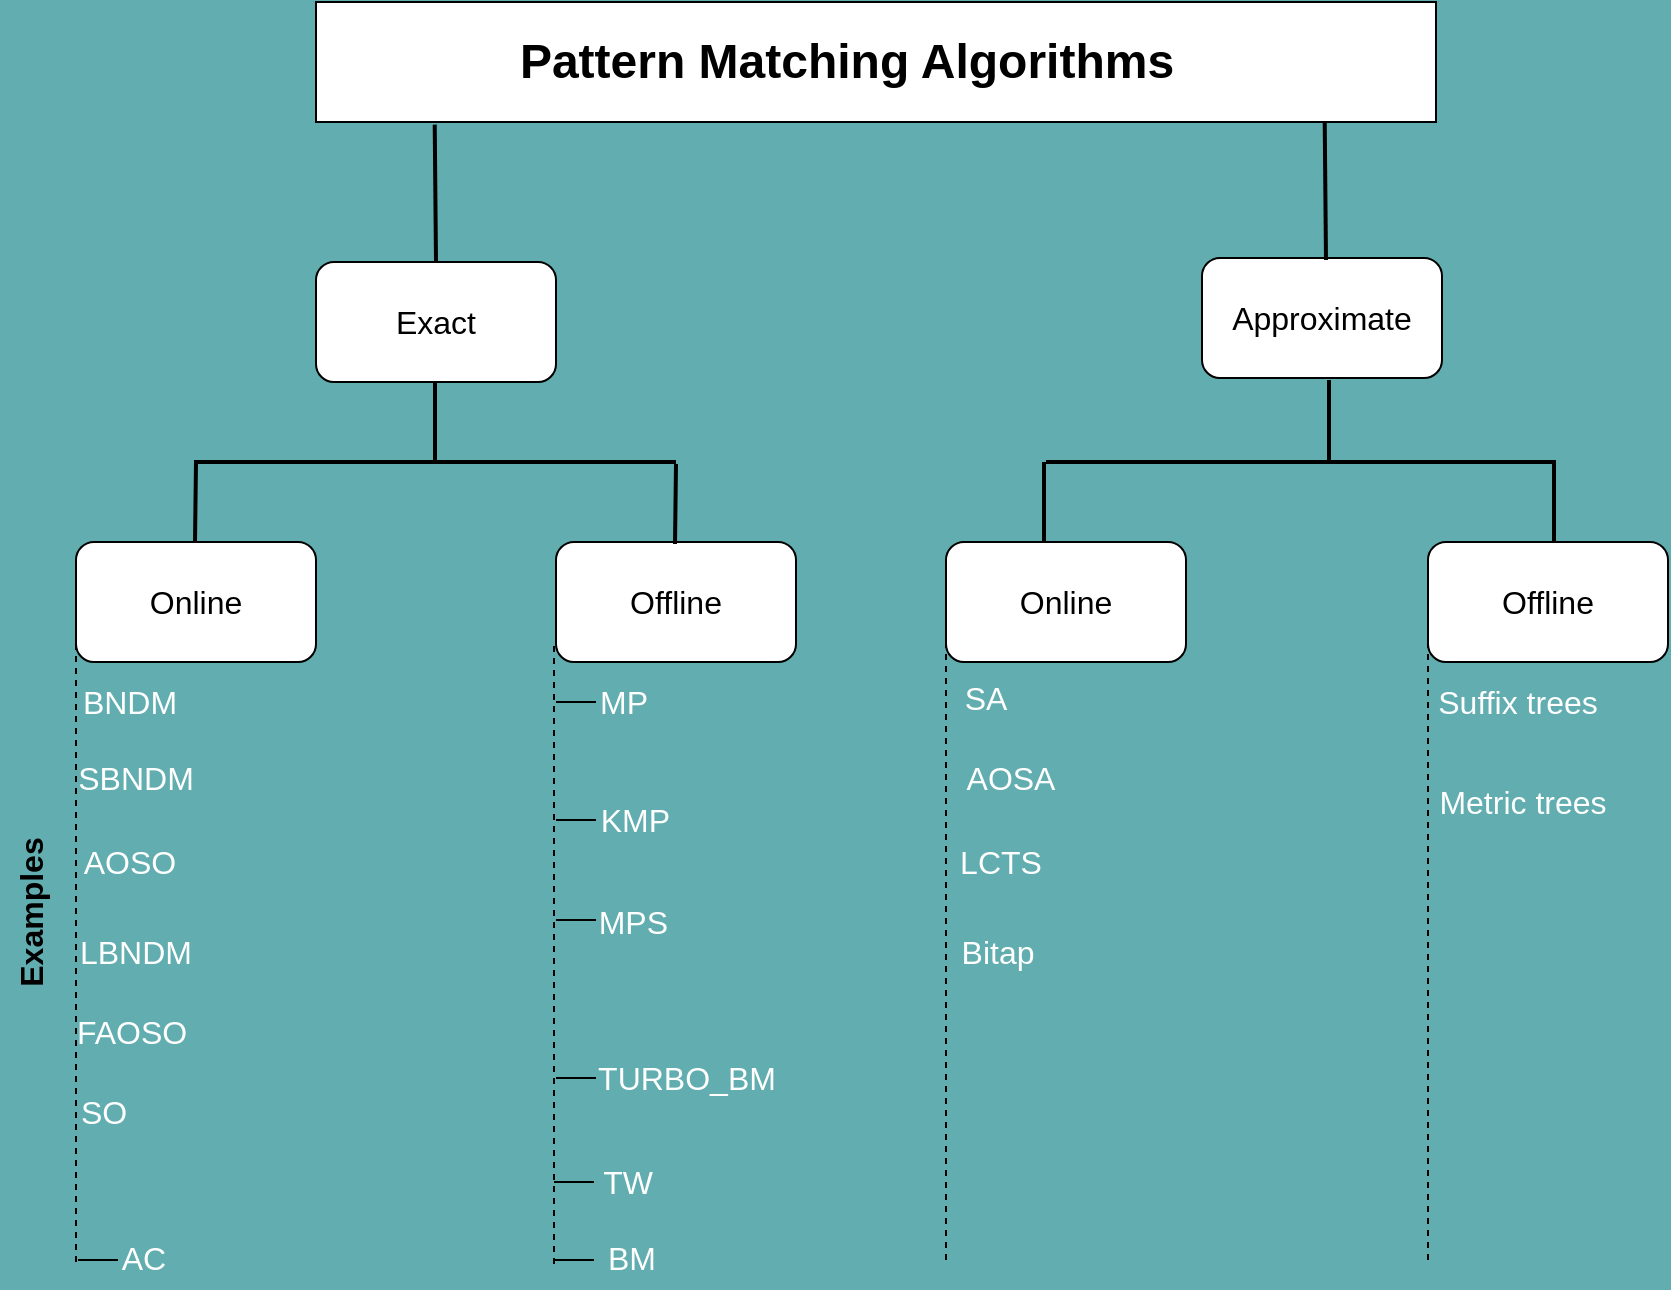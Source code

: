 <mxfile version="20.0.0" type="github">
  <diagram id="-p__1ZMTshBO_-eSBYka" name="Page-1">
    <mxGraphModel dx="1196" dy="713" grid="1" gridSize="10" guides="1" tooltips="1" connect="1" arrows="1" fold="1" page="1" pageScale="1" pageWidth="850" pageHeight="1100" background="#61ADB0" math="0" shadow="0">
      <root>
        <mxCell id="0" />
        <mxCell id="1" parent="0" />
        <mxCell id="feFIpkgyWD4qysGt8sMT-2" value="&lt;font style=&quot;font-size: 16px;&quot;&gt;Exact&lt;/font&gt;" style="rounded=1;whiteSpace=wrap;html=1;" vertex="1" parent="1">
          <mxGeometry x="160" y="140" width="120" height="60" as="geometry" />
        </mxCell>
        <mxCell id="feFIpkgyWD4qysGt8sMT-3" value="&lt;font style=&quot;font-size: 16px;&quot;&gt;Approximate&lt;/font&gt;" style="rounded=1;whiteSpace=wrap;html=1;" vertex="1" parent="1">
          <mxGeometry x="603" y="138" width="120" height="60" as="geometry" />
        </mxCell>
        <mxCell id="feFIpkgyWD4qysGt8sMT-4" value="Online" style="rounded=1;whiteSpace=wrap;html=1;fontSize=16;" vertex="1" parent="1">
          <mxGeometry x="40" y="280" width="120" height="60" as="geometry" />
        </mxCell>
        <mxCell id="feFIpkgyWD4qysGt8sMT-5" value="Offline" style="rounded=1;whiteSpace=wrap;html=1;fontSize=16;" vertex="1" parent="1">
          <mxGeometry x="280" y="280" width="120" height="60" as="geometry" />
        </mxCell>
        <mxCell id="feFIpkgyWD4qysGt8sMT-6" value="Online" style="rounded=1;whiteSpace=wrap;html=1;fontSize=16;" vertex="1" parent="1">
          <mxGeometry x="475" y="280" width="120" height="60" as="geometry" />
        </mxCell>
        <mxCell id="feFIpkgyWD4qysGt8sMT-7" value="Offline" style="rounded=1;whiteSpace=wrap;html=1;fontSize=16;" vertex="1" parent="1">
          <mxGeometry x="716" y="280" width="120" height="60" as="geometry" />
        </mxCell>
        <mxCell id="feFIpkgyWD4qysGt8sMT-8" value="" style="endArrow=none;html=1;rounded=0;fontSize=16;strokeWidth=2;" edge="1" parent="1">
          <mxGeometry width="50" height="50" relative="1" as="geometry">
            <mxPoint x="99" y="240" as="sourcePoint" />
            <mxPoint x="340" y="240" as="targetPoint" />
          </mxGeometry>
        </mxCell>
        <mxCell id="feFIpkgyWD4qysGt8sMT-9" value="" style="endArrow=none;html=1;rounded=0;fontSize=16;strokeWidth=2;" edge="1" parent="1">
          <mxGeometry width="50" height="50" relative="1" as="geometry">
            <mxPoint x="219.5" y="240" as="sourcePoint" />
            <mxPoint x="219.5" y="200" as="targetPoint" />
          </mxGeometry>
        </mxCell>
        <mxCell id="feFIpkgyWD4qysGt8sMT-10" value="" style="endArrow=none;html=1;rounded=0;fontSize=16;strokeWidth=2;" edge="1" parent="1">
          <mxGeometry width="50" height="50" relative="1" as="geometry">
            <mxPoint x="666.5" y="239" as="sourcePoint" />
            <mxPoint x="666.5" y="199" as="targetPoint" />
          </mxGeometry>
        </mxCell>
        <mxCell id="feFIpkgyWD4qysGt8sMT-11" value="" style="endArrow=none;html=1;rounded=0;fontSize=16;strokeWidth=2;" edge="1" parent="1">
          <mxGeometry width="50" height="50" relative="1" as="geometry">
            <mxPoint x="99.5" y="280" as="sourcePoint" />
            <mxPoint x="100" y="240" as="targetPoint" />
          </mxGeometry>
        </mxCell>
        <mxCell id="feFIpkgyWD4qysGt8sMT-12" value="" style="endArrow=none;html=1;rounded=0;fontSize=16;strokeWidth=2;" edge="1" parent="1">
          <mxGeometry width="50" height="50" relative="1" as="geometry">
            <mxPoint x="339.5" y="281" as="sourcePoint" />
            <mxPoint x="340" y="241" as="targetPoint" />
          </mxGeometry>
        </mxCell>
        <mxCell id="feFIpkgyWD4qysGt8sMT-13" value="" style="endArrow=none;html=1;rounded=0;fontSize=16;strokeWidth=2;" edge="1" parent="1">
          <mxGeometry width="50" height="50" relative="1" as="geometry">
            <mxPoint x="525" y="240" as="sourcePoint" />
            <mxPoint x="780" y="240" as="targetPoint" />
          </mxGeometry>
        </mxCell>
        <mxCell id="feFIpkgyWD4qysGt8sMT-14" value="" style="endArrow=none;html=1;rounded=0;fontSize=16;strokeWidth=2;" edge="1" parent="1">
          <mxGeometry width="50" height="50" relative="1" as="geometry">
            <mxPoint x="524" y="280" as="sourcePoint" />
            <mxPoint x="524" y="240" as="targetPoint" />
          </mxGeometry>
        </mxCell>
        <mxCell id="feFIpkgyWD4qysGt8sMT-15" value="" style="endArrow=none;html=1;rounded=0;fontSize=16;strokeWidth=2;" edge="1" parent="1">
          <mxGeometry width="50" height="50" relative="1" as="geometry">
            <mxPoint x="779" y="280" as="sourcePoint" />
            <mxPoint x="779" y="240" as="targetPoint" />
          </mxGeometry>
        </mxCell>
        <mxCell id="feFIpkgyWD4qysGt8sMT-16" value="" style="rounded=0;whiteSpace=wrap;html=1;fontSize=16;" vertex="1" parent="1">
          <mxGeometry x="160" y="10" width="560" height="60" as="geometry" />
        </mxCell>
        <mxCell id="feFIpkgyWD4qysGt8sMT-1" value="Pattern Matching Algorithms" style="text;strokeColor=none;fillColor=none;html=1;fontSize=24;fontStyle=1;verticalAlign=middle;align=center;" vertex="1" parent="1">
          <mxGeometry x="360" y="25" width="130" height="30" as="geometry" />
        </mxCell>
        <mxCell id="feFIpkgyWD4qysGt8sMT-18" value="" style="endArrow=none;html=1;rounded=0;fontSize=16;strokeWidth=2;entryX=0.106;entryY=1.022;entryDx=0;entryDy=0;entryPerimeter=0;" edge="1" parent="1" target="feFIpkgyWD4qysGt8sMT-16">
          <mxGeometry width="50" height="50" relative="1" as="geometry">
            <mxPoint x="220" y="140" as="sourcePoint" />
            <mxPoint x="220" y="80" as="targetPoint" />
          </mxGeometry>
        </mxCell>
        <mxCell id="feFIpkgyWD4qysGt8sMT-19" value="" style="endArrow=none;html=1;rounded=0;fontSize=16;strokeWidth=2;entryX=0.106;entryY=1.022;entryDx=0;entryDy=0;entryPerimeter=0;" edge="1" parent="1">
          <mxGeometry width="50" height="50" relative="1" as="geometry">
            <mxPoint x="665" y="139" as="sourcePoint" />
            <mxPoint x="664.36" y="70.32" as="targetPoint" />
          </mxGeometry>
        </mxCell>
        <mxCell id="feFIpkgyWD4qysGt8sMT-20" value="" style="endArrow=none;html=1;rounded=0;fontSize=16;strokeWidth=1;dashed=1;" edge="1" parent="1">
          <mxGeometry width="50" height="50" relative="1" as="geometry">
            <mxPoint x="40" y="640" as="sourcePoint" />
            <mxPoint x="40" y="330" as="targetPoint" />
          </mxGeometry>
        </mxCell>
        <mxCell id="feFIpkgyWD4qysGt8sMT-21" value="" style="endArrow=none;html=1;rounded=0;fontSize=16;strokeWidth=1;dashed=1;" edge="1" parent="1">
          <mxGeometry width="50" height="50" relative="1" as="geometry">
            <mxPoint x="279" y="641" as="sourcePoint" />
            <mxPoint x="279" y="331" as="targetPoint" />
          </mxGeometry>
        </mxCell>
        <mxCell id="feFIpkgyWD4qysGt8sMT-22" value="" style="endArrow=none;html=1;rounded=0;fontSize=16;strokeWidth=1;dashed=1;" edge="1" parent="1">
          <mxGeometry width="50" height="50" relative="1" as="geometry">
            <mxPoint x="475" y="639" as="sourcePoint" />
            <mxPoint x="475" y="329" as="targetPoint" />
          </mxGeometry>
        </mxCell>
        <mxCell id="feFIpkgyWD4qysGt8sMT-23" value="" style="endArrow=none;html=1;rounded=0;fontSize=16;strokeWidth=1;dashed=1;" edge="1" parent="1">
          <mxGeometry width="50" height="50" relative="1" as="geometry">
            <mxPoint x="716" y="639" as="sourcePoint" />
            <mxPoint x="716" y="329" as="targetPoint" />
          </mxGeometry>
        </mxCell>
        <mxCell id="feFIpkgyWD4qysGt8sMT-24" value="" style="endArrow=none;html=1;rounded=0;fontSize=16;strokeWidth=1;" edge="1" parent="1">
          <mxGeometry width="50" height="50" relative="1" as="geometry">
            <mxPoint x="280" y="360" as="sourcePoint" />
            <mxPoint x="300" y="360" as="targetPoint" />
          </mxGeometry>
        </mxCell>
        <mxCell id="feFIpkgyWD4qysGt8sMT-25" value="" style="endArrow=none;html=1;rounded=0;fontSize=16;strokeWidth=1;" edge="1" parent="1">
          <mxGeometry width="50" height="50" relative="1" as="geometry">
            <mxPoint x="280" y="419" as="sourcePoint" />
            <mxPoint x="300" y="419" as="targetPoint" />
          </mxGeometry>
        </mxCell>
        <mxCell id="feFIpkgyWD4qysGt8sMT-26" value="&lt;font color=&quot;#ffffff&quot;&gt;MP&lt;/font&gt;" style="text;html=1;strokeColor=none;fillColor=none;align=center;verticalAlign=middle;whiteSpace=wrap;rounded=0;fontSize=16;fontColor=#000000;" vertex="1" parent="1">
          <mxGeometry x="284" y="345" width="60" height="30" as="geometry" />
        </mxCell>
        <mxCell id="feFIpkgyWD4qysGt8sMT-27" value="&lt;font color=&quot;#ffffff&quot;&gt;&amp;nbsp; &amp;nbsp;KMP&lt;/font&gt;" style="text;html=1;strokeColor=none;fillColor=none;align=center;verticalAlign=middle;whiteSpace=wrap;rounded=0;fontSize=16;" vertex="1" parent="1">
          <mxGeometry x="283" y="404" width="60" height="30" as="geometry" />
        </mxCell>
        <mxCell id="feFIpkgyWD4qysGt8sMT-28" value="&lt;font color=&quot;#ffffff&quot;&gt;&amp;nbsp; &amp;nbsp;MPS&lt;/font&gt;" style="text;html=1;strokeColor=none;fillColor=none;align=center;verticalAlign=middle;whiteSpace=wrap;rounded=0;fontSize=16;" vertex="1" parent="1">
          <mxGeometry x="282" y="455" width="60" height="30" as="geometry" />
        </mxCell>
        <mxCell id="feFIpkgyWD4qysGt8sMT-29" value="" style="endArrow=none;html=1;rounded=0;fontSize=16;strokeWidth=1;" edge="1" parent="1">
          <mxGeometry width="50" height="50" relative="1" as="geometry">
            <mxPoint x="280" y="469" as="sourcePoint" />
            <mxPoint x="300" y="469" as="targetPoint" />
          </mxGeometry>
        </mxCell>
        <mxCell id="feFIpkgyWD4qysGt8sMT-34" value="" style="endArrow=none;html=1;rounded=0;fontSize=16;strokeWidth=1;" edge="1" parent="1">
          <mxGeometry width="50" height="50" relative="1" as="geometry">
            <mxPoint x="280" y="548" as="sourcePoint" />
            <mxPoint x="300" y="548" as="targetPoint" />
          </mxGeometry>
        </mxCell>
        <mxCell id="feFIpkgyWD4qysGt8sMT-35" value="" style="endArrow=none;html=1;rounded=0;fontSize=16;strokeWidth=1;" edge="1" parent="1">
          <mxGeometry width="50" height="50" relative="1" as="geometry">
            <mxPoint x="279" y="600" as="sourcePoint" />
            <mxPoint x="299" y="600" as="targetPoint" />
          </mxGeometry>
        </mxCell>
        <mxCell id="feFIpkgyWD4qysGt8sMT-37" value="BM" style="text;html=1;strokeColor=none;fillColor=none;align=center;verticalAlign=middle;whiteSpace=wrap;rounded=0;fontSize=16;fontColor=#FFFFFF;" vertex="1" parent="1">
          <mxGeometry x="288" y="623" width="60" height="30" as="geometry" />
        </mxCell>
        <mxCell id="feFIpkgyWD4qysGt8sMT-38" value="TURBO_BM" style="text;html=1;strokeColor=none;fillColor=none;align=center;verticalAlign=middle;whiteSpace=wrap;rounded=0;fontSize=16;fontColor=#FFFFFF;" vertex="1" parent="1">
          <mxGeometry x="285.5" y="533" width="119" height="30" as="geometry" />
        </mxCell>
        <mxCell id="feFIpkgyWD4qysGt8sMT-39" value="" style="endArrow=none;html=1;rounded=0;fontSize=16;strokeWidth=1;" edge="1" parent="1">
          <mxGeometry width="50" height="50" relative="1" as="geometry">
            <mxPoint x="279" y="639" as="sourcePoint" />
            <mxPoint x="299" y="639" as="targetPoint" />
          </mxGeometry>
        </mxCell>
        <mxCell id="feFIpkgyWD4qysGt8sMT-40" value="TW" style="text;html=1;strokeColor=none;fillColor=none;align=center;verticalAlign=middle;whiteSpace=wrap;rounded=0;fontSize=16;fontColor=#FFFFFF;" vertex="1" parent="1">
          <mxGeometry x="286" y="585" width="60" height="30" as="geometry" />
        </mxCell>
        <mxCell id="feFIpkgyWD4qysGt8sMT-44" value="" style="endArrow=none;html=1;rounded=0;fontSize=16;strokeWidth=1;" edge="1" parent="1">
          <mxGeometry width="50" height="50" relative="1" as="geometry">
            <mxPoint x="41" y="639" as="sourcePoint" />
            <mxPoint x="61" y="639" as="targetPoint" />
          </mxGeometry>
        </mxCell>
        <mxCell id="feFIpkgyWD4qysGt8sMT-45" value="SA" style="text;html=1;strokeColor=none;fillColor=none;align=center;verticalAlign=middle;whiteSpace=wrap;rounded=0;fontSize=16;fontColor=#FFFFFF;" vertex="1" parent="1">
          <mxGeometry x="455" y="343" width="80" height="30" as="geometry" />
        </mxCell>
        <mxCell id="feFIpkgyWD4qysGt8sMT-47" value="AOSA" style="text;html=1;strokeColor=none;fillColor=none;align=center;verticalAlign=middle;whiteSpace=wrap;rounded=0;fontSize=16;fontColor=#FFFFFF;" vertex="1" parent="1">
          <mxGeometry x="475" y="380" width="65" height="36" as="geometry" />
        </mxCell>
        <mxCell id="feFIpkgyWD4qysGt8sMT-48" value="LCTS" style="text;html=1;strokeColor=none;fillColor=none;align=center;verticalAlign=middle;whiteSpace=wrap;rounded=0;fontSize=16;fontColor=#FFFFFF;" vertex="1" parent="1">
          <mxGeometry x="455" y="425" width="95" height="30" as="geometry" />
        </mxCell>
        <mxCell id="feFIpkgyWD4qysGt8sMT-49" value="BNDM" style="text;html=1;strokeColor=none;fillColor=none;align=center;verticalAlign=middle;whiteSpace=wrap;rounded=0;fontSize=16;fontColor=#FFFFFF;" vertex="1" parent="1">
          <mxGeometry x="37" y="345" width="60" height="30" as="geometry" />
        </mxCell>
        <mxCell id="feFIpkgyWD4qysGt8sMT-50" value="SBNDM" style="text;html=1;strokeColor=none;fillColor=none;align=center;verticalAlign=middle;whiteSpace=wrap;rounded=0;fontSize=16;fontColor=#FFFFFF;" vertex="1" parent="1">
          <mxGeometry x="40" y="383" width="60" height="30" as="geometry" />
        </mxCell>
        <mxCell id="feFIpkgyWD4qysGt8sMT-51" value="AOSO" style="text;html=1;strokeColor=none;fillColor=none;align=center;verticalAlign=middle;whiteSpace=wrap;rounded=0;fontSize=16;fontColor=#FFFFFF;" vertex="1" parent="1">
          <mxGeometry x="37" y="425" width="60" height="30" as="geometry" />
        </mxCell>
        <mxCell id="feFIpkgyWD4qysGt8sMT-52" value="LBNDM" style="text;html=1;strokeColor=none;fillColor=none;align=center;verticalAlign=middle;whiteSpace=wrap;rounded=0;fontSize=16;fontColor=#FFFFFF;" vertex="1" parent="1">
          <mxGeometry x="40" y="470" width="60" height="30" as="geometry" />
        </mxCell>
        <mxCell id="feFIpkgyWD4qysGt8sMT-53" value="FAOSO" style="text;html=1;strokeColor=none;fillColor=none;align=center;verticalAlign=middle;whiteSpace=wrap;rounded=0;fontSize=16;fontColor=#FFFFFF;" vertex="1" parent="1">
          <mxGeometry x="38" y="510" width="60" height="30" as="geometry" />
        </mxCell>
        <mxCell id="feFIpkgyWD4qysGt8sMT-54" value="SO" style="text;html=1;strokeColor=none;fillColor=none;align=center;verticalAlign=middle;whiteSpace=wrap;rounded=0;fontSize=16;fontColor=#FFFFFF;" vertex="1" parent="1">
          <mxGeometry x="24" y="550" width="60" height="30" as="geometry" />
        </mxCell>
        <mxCell id="feFIpkgyWD4qysGt8sMT-55" value="AC" style="text;html=1;strokeColor=none;fillColor=none;align=center;verticalAlign=middle;whiteSpace=wrap;rounded=0;fontSize=16;fontColor=#FFFFFF;" vertex="1" parent="1">
          <mxGeometry x="44" y="623" width="60" height="30" as="geometry" />
        </mxCell>
        <mxCell id="feFIpkgyWD4qysGt8sMT-56" value="Bitap" style="text;html=1;strokeColor=none;fillColor=none;align=center;verticalAlign=middle;whiteSpace=wrap;rounded=0;fontSize=16;fontColor=#FFFFFF;" vertex="1" parent="1">
          <mxGeometry x="471" y="470" width="60" height="30" as="geometry" />
        </mxCell>
        <mxCell id="feFIpkgyWD4qysGt8sMT-57" value="Suffix trees" style="text;html=1;strokeColor=none;fillColor=none;align=center;verticalAlign=middle;whiteSpace=wrap;rounded=0;fontSize=16;fontColor=#FFFFFF;" vertex="1" parent="1">
          <mxGeometry x="716" y="345" width="90" height="30" as="geometry" />
        </mxCell>
        <mxCell id="feFIpkgyWD4qysGt8sMT-58" value="Metric trees" style="text;html=1;strokeColor=none;fillColor=none;align=center;verticalAlign=middle;whiteSpace=wrap;rounded=0;fontSize=16;fontColor=#FFFFFF;" vertex="1" parent="1">
          <mxGeometry x="720" y="395" width="87" height="30" as="geometry" />
        </mxCell>
        <mxCell id="feFIpkgyWD4qysGt8sMT-59" value="Examples" style="text;html=1;strokeColor=none;fillColor=none;align=center;verticalAlign=middle;whiteSpace=wrap;rounded=0;fontSize=16;fontColor=#000000;rotation=-90;fontStyle=1" vertex="1" parent="1">
          <mxGeometry x="-30" y="450" width="95" height="30" as="geometry" />
        </mxCell>
      </root>
    </mxGraphModel>
  </diagram>
</mxfile>
